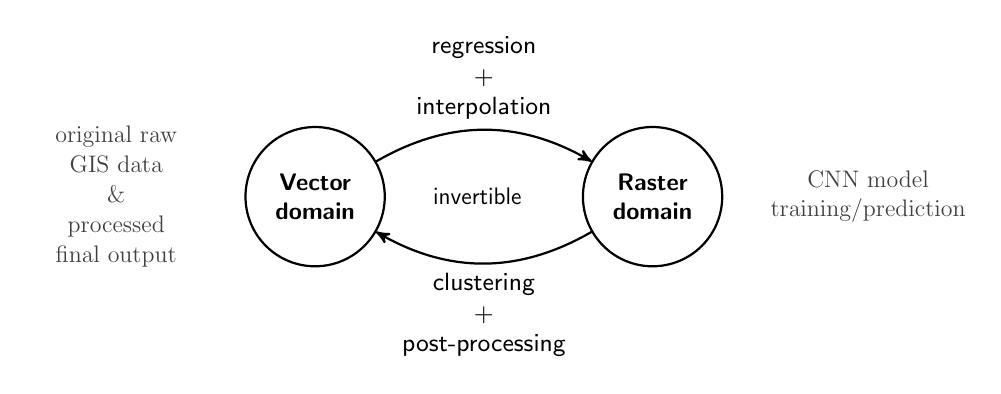 \begin{tikzpicture}[->,>=stealth',
  thick,main node/.style={circle,draw,font=\sffamily\Large\bfseries,align=center,text width=7em},scale=0.6, every node/.style={scale=0.6}]

  \node[main node] (1) {Vector domain};
  \node[main node] (4) [right=2.5 of 1] {Raster domain};

  \path[every node/.style={font=\sffamily\small}]
    (1) edge[bend left] node [above, text width=8em, align=center] {regression\\+\\interpolation} (4);

  \path[every node/.style={font=\sffamily\small}]
    (4) edge[bend left] node [below, text width=8em, align=center] {clustering\\+\\post-processing} (1);

  \node[right=1.5em of 1, font=\Large\sffamily] (center) {invertible};

  \node[font=\Large] (raster) [left=0.5 of 1, align=center, text width=10em, text=darkgray]
  {original raw GIS data\\\&\\processed final output};
  \node[font=\Large] (raster) [right=0.5 of 4, align=center, text width=12em, text=darkgray]
    {CNN model\\training/prediction};
\end{tikzpicture}
